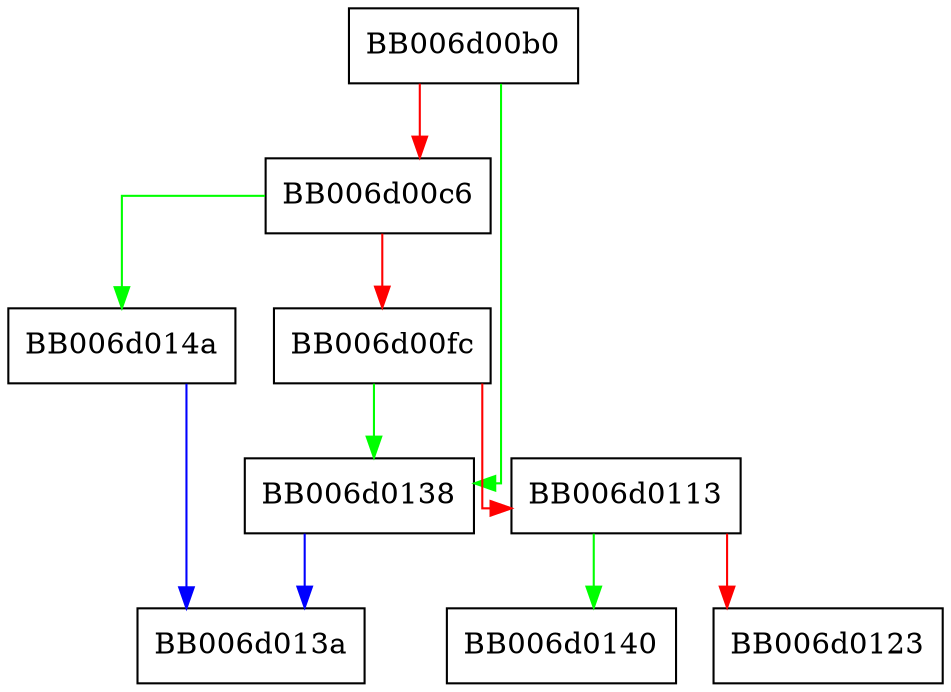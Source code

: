 digraph ecxkem_encapsulate_init {
  node [shape="box"];
  graph [splines=ortho];
  BB006d00b0 -> BB006d0138 [color="green"];
  BB006d00b0 -> BB006d00c6 [color="red"];
  BB006d00c6 -> BB006d014a [color="green"];
  BB006d00c6 -> BB006d00fc [color="red"];
  BB006d00fc -> BB006d0138 [color="green"];
  BB006d00fc -> BB006d0113 [color="red"];
  BB006d0113 -> BB006d0140 [color="green"];
  BB006d0113 -> BB006d0123 [color="red"];
  BB006d0138 -> BB006d013a [color="blue"];
  BB006d014a -> BB006d013a [color="blue"];
}